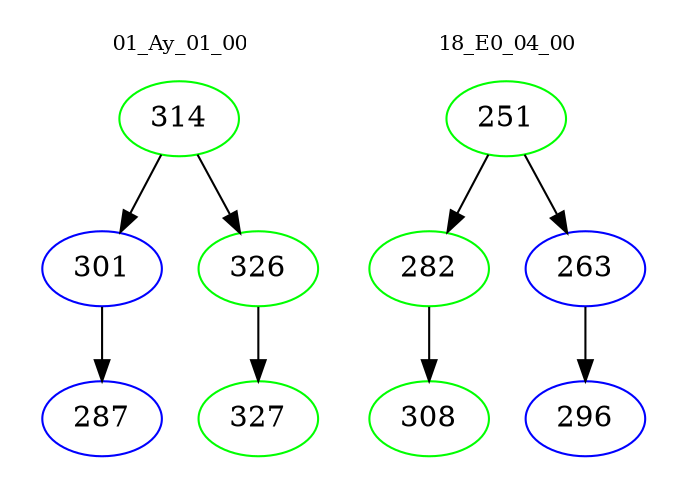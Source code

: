 digraph{
subgraph cluster_0 {
color = white
label = "01_Ay_01_00";
fontsize=10;
T0_314 [label="314", color="green"]
T0_314 -> T0_301 [color="black"]
T0_301 [label="301", color="blue"]
T0_301 -> T0_287 [color="black"]
T0_287 [label="287", color="blue"]
T0_314 -> T0_326 [color="black"]
T0_326 [label="326", color="green"]
T0_326 -> T0_327 [color="black"]
T0_327 [label="327", color="green"]
}
subgraph cluster_1 {
color = white
label = "18_E0_04_00";
fontsize=10;
T1_251 [label="251", color="green"]
T1_251 -> T1_282 [color="black"]
T1_282 [label="282", color="green"]
T1_282 -> T1_308 [color="black"]
T1_308 [label="308", color="green"]
T1_251 -> T1_263 [color="black"]
T1_263 [label="263", color="blue"]
T1_263 -> T1_296 [color="black"]
T1_296 [label="296", color="blue"]
}
}
